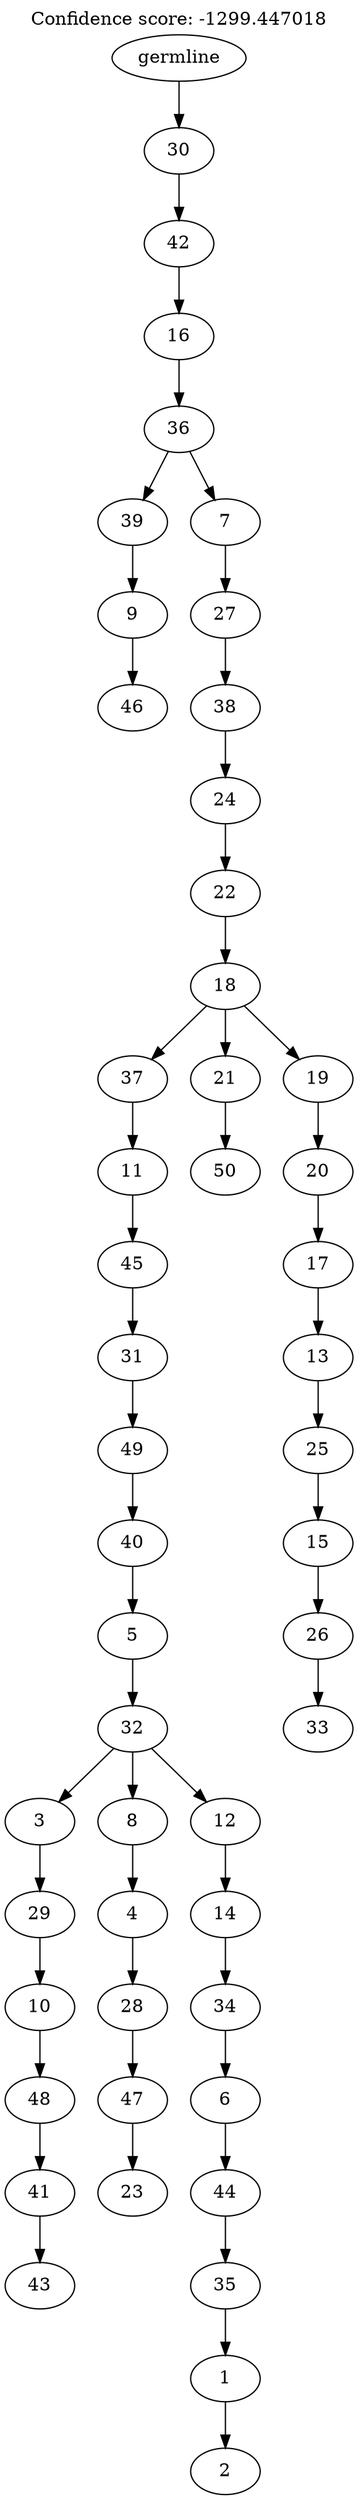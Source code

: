 digraph g {
	"49" -> "50";
	"50" [label="46"];
	"48" -> "49";
	"49" [label="9"];
	"46" -> "47";
	"47" [label="43"];
	"45" -> "46";
	"46" [label="41"];
	"44" -> "45";
	"45" [label="48"];
	"43" -> "44";
	"44" [label="10"];
	"42" -> "43";
	"43" [label="29"];
	"40" -> "41";
	"41" [label="23"];
	"39" -> "40";
	"40" [label="47"];
	"38" -> "39";
	"39" [label="28"];
	"37" -> "38";
	"38" [label="4"];
	"35" -> "36";
	"36" [label="2"];
	"34" -> "35";
	"35" [label="1"];
	"33" -> "34";
	"34" [label="35"];
	"32" -> "33";
	"33" [label="44"];
	"31" -> "32";
	"32" [label="6"];
	"30" -> "31";
	"31" [label="34"];
	"29" -> "30";
	"30" [label="14"];
	"28" -> "29";
	"29" [label="12"];
	"28" -> "37";
	"37" [label="8"];
	"28" -> "42";
	"42" [label="3"];
	"27" -> "28";
	"28" [label="32"];
	"26" -> "27";
	"27" [label="5"];
	"25" -> "26";
	"26" [label="40"];
	"24" -> "25";
	"25" [label="49"];
	"23" -> "24";
	"24" [label="31"];
	"22" -> "23";
	"23" [label="45"];
	"21" -> "22";
	"22" [label="11"];
	"19" -> "20";
	"20" [label="50"];
	"17" -> "18";
	"18" [label="33"];
	"16" -> "17";
	"17" [label="26"];
	"15" -> "16";
	"16" [label="15"];
	"14" -> "15";
	"15" [label="25"];
	"13" -> "14";
	"14" [label="13"];
	"12" -> "13";
	"13" [label="17"];
	"11" -> "12";
	"12" [label="20"];
	"10" -> "11";
	"11" [label="19"];
	"10" -> "19";
	"19" [label="21"];
	"10" -> "21";
	"21" [label="37"];
	"9" -> "10";
	"10" [label="18"];
	"8" -> "9";
	"9" [label="22"];
	"7" -> "8";
	"8" [label="24"];
	"6" -> "7";
	"7" [label="38"];
	"5" -> "6";
	"6" [label="27"];
	"4" -> "5";
	"5" [label="7"];
	"4" -> "48";
	"48" [label="39"];
	"3" -> "4";
	"4" [label="36"];
	"2" -> "3";
	"3" [label="16"];
	"1" -> "2";
	"2" [label="42"];
	"0" -> "1";
	"1" [label="30"];
	"0" [label="germline"];
	labelloc="t";
	label="Confidence score: -1299.447018";
}
